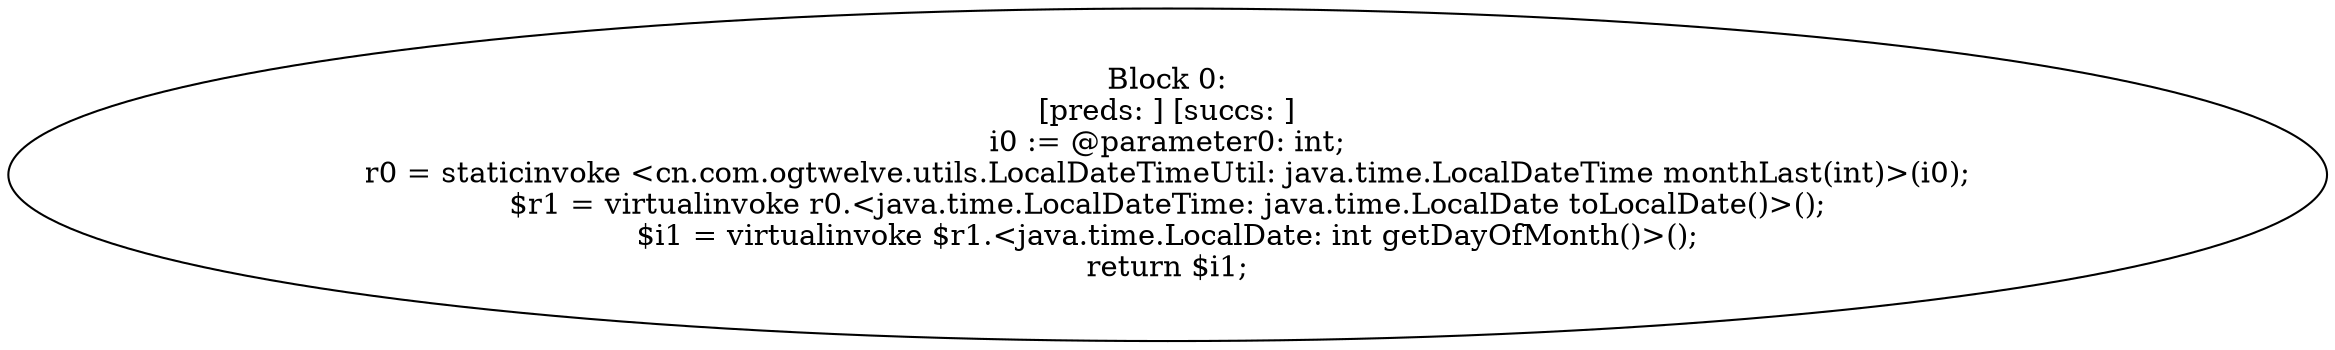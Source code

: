 digraph "unitGraph" {
    "Block 0:
[preds: ] [succs: ]
i0 := @parameter0: int;
r0 = staticinvoke <cn.com.ogtwelve.utils.LocalDateTimeUtil: java.time.LocalDateTime monthLast(int)>(i0);
$r1 = virtualinvoke r0.<java.time.LocalDateTime: java.time.LocalDate toLocalDate()>();
$i1 = virtualinvoke $r1.<java.time.LocalDate: int getDayOfMonth()>();
return $i1;
"
}
